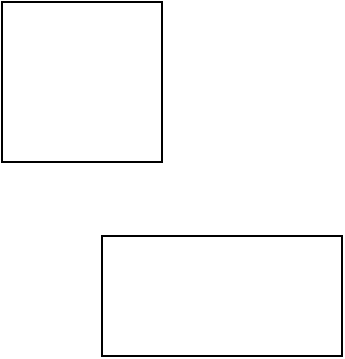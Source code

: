 <mxfile version="27.1.4">
  <diagram name="Страница — 1" id="6kNQKlw7FnCOLhabJHnB">
    <mxGraphModel dx="512" dy="1163" grid="0" gridSize="10" guides="1" tooltips="1" connect="1" arrows="1" fold="1" page="0" pageScale="1" pageWidth="1169" pageHeight="827" math="0" shadow="0">
      <root>
        <mxCell id="0" />
        <mxCell id="1" parent="0" />
        <mxCell id="gO-JxUlbMGH9Uzz5eX_F-1" value="" style="whiteSpace=wrap;html=1;aspect=fixed;" vertex="1" parent="1">
          <mxGeometry x="91" y="-254" width="80" height="80" as="geometry" />
        </mxCell>
        <mxCell id="gO-JxUlbMGH9Uzz5eX_F-2" value="" style="whiteSpace=wrap;html=1;" vertex="1" parent="1">
          <mxGeometry x="141" y="-137" width="120" height="60" as="geometry" />
        </mxCell>
      </root>
    </mxGraphModel>
  </diagram>
</mxfile>
